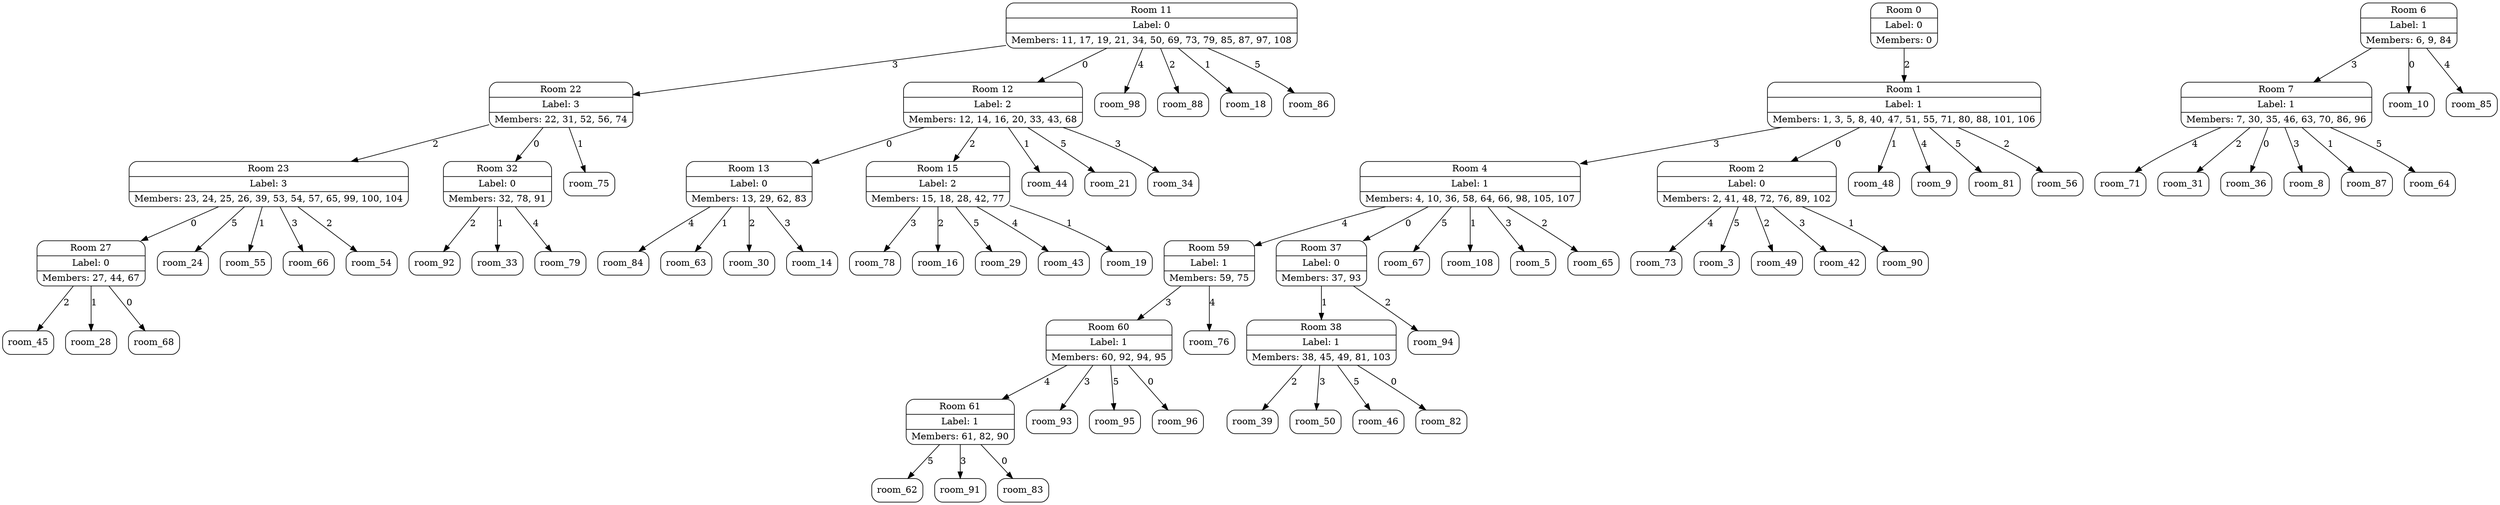 digraph G {
  node [shape=Mrecord];
  room_22 [label="{Room 22|Label: 3|Members: 22, 31, 52, 56, 74}"];
  room_13 [label="{Room 13|Label: 0|Members: 13, 29, 62, 83}"];
  room_0 [label="{Room 0|Label: 0|Members: 0}"];
  room_7 [label="{Room 7|Label: 1|Members: 7, 30, 35, 46, 63, 70, 86, 96}"];
  room_61 [label="{Room 61|Label: 1|Members: 61, 82, 90}"];
  room_1 [label="{Room 1|Label: 1|Members: 1, 3, 5, 8, 40, 47, 51, 55, 71, 80, 88, 101, 106}"];
  room_27 [label="{Room 27|Label: 0|Members: 27, 44, 67}"];
  room_15 [label="{Room 15|Label: 2|Members: 15, 18, 28, 42, 77}"];
  room_23 [label="{Room 23|Label: 3|Members: 23, 24, 25, 26, 39, 53, 54, 57, 65, 99, 100, 104}"];
  room_6 [label="{Room 6|Label: 1|Members: 6, 9, 84}"];
  room_4 [label="{Room 4|Label: 1|Members: 4, 10, 36, 58, 64, 66, 98, 105, 107}"];
  room_38 [label="{Room 38|Label: 1|Members: 38, 45, 49, 81, 103}"];
  room_59 [label="{Room 59|Label: 1|Members: 59, 75}"];
  room_37 [label="{Room 37|Label: 0|Members: 37, 93}"];
  room_2 [label="{Room 2|Label: 0|Members: 2, 41, 48, 72, 76, 89, 102}"];
  room_32 [label="{Room 32|Label: 0|Members: 32, 78, 91}"];
  room_60 [label="{Room 60|Label: 1|Members: 60, 92, 94, 95}"];
  room_11 [label="{Room 11|Label: 0|Members: 11, 17, 19, 21, 34, 50, 69, 73, 79, 85, 87, 97, 108}"];
  room_12 [label="{Room 12|Label: 2|Members: 12, 14, 16, 20, 33, 43, 68}"];
  room_22 -> room_23 [label="2"];
  room_22 -> room_75 [label="1"];
  room_22 -> room_32 [label="0"];
  room_13 -> room_84 [label="4"];
  room_13 -> room_63 [label="1"];
  room_13 -> room_30 [label="2"];
  room_13 -> room_14 [label="3"];
  room_0 -> room_1 [label="2"];
  room_7 -> room_71 [label="4"];
  room_7 -> room_31 [label="2"];
  room_7 -> room_36 [label="0"];
  room_7 -> room_8 [label="3"];
  room_7 -> room_87 [label="1"];
  room_7 -> room_64 [label="5"];
  room_61 -> room_62 [label="5"];
  room_61 -> room_91 [label="3"];
  room_61 -> room_83 [label="0"];
  room_1 -> room_48 [label="1"];
  room_1 -> room_2 [label="0"];
  room_1 -> room_9 [label="4"];
  room_1 -> room_4 [label="3"];
  room_1 -> room_81 [label="5"];
  room_1 -> room_56 [label="2"];
  room_27 -> room_45 [label="2"];
  room_27 -> room_28 [label="1"];
  room_27 -> room_68 [label="0"];
  room_15 -> room_78 [label="3"];
  room_15 -> room_16 [label="2"];
  room_15 -> room_29 [label="5"];
  room_15 -> room_43 [label="4"];
  room_15 -> room_19 [label="1"];
  room_23 -> room_24 [label="5"];
  room_23 -> room_55 [label="1"];
  room_23 -> room_66 [label="3"];
  room_23 -> room_27 [label="0"];
  room_23 -> room_54 [label="2"];
  room_6 -> room_7 [label="3"];
  room_6 -> room_10 [label="0"];
  room_6 -> room_85 [label="4"];
  room_4 -> room_67 [label="5"];
  room_4 -> room_108 [label="1"];
  room_4 -> room_59 [label="4"];
  room_4 -> room_5 [label="3"];
  room_4 -> room_37 [label="0"];
  room_4 -> room_65 [label="2"];
  room_38 -> room_39 [label="2"];
  room_38 -> room_50 [label="3"];
  room_38 -> room_46 [label="5"];
  room_38 -> room_82 [label="0"];
  room_59 -> room_60 [label="3"];
  room_59 -> room_76 [label="4"];
  room_37 -> room_94 [label="2"];
  room_37 -> room_38 [label="1"];
  room_2 -> room_73 [label="4"];
  room_2 -> room_3 [label="5"];
  room_2 -> room_49 [label="2"];
  room_2 -> room_42 [label="3"];
  room_2 -> room_90 [label="1"];
  room_32 -> room_92 [label="2"];
  room_32 -> room_33 [label="1"];
  room_32 -> room_79 [label="4"];
  room_60 -> room_93 [label="3"];
  room_60 -> room_95 [label="5"];
  room_60 -> room_96 [label="0"];
  room_60 -> room_61 [label="4"];
  room_11 -> room_98 [label="4"];
  room_11 -> room_12 [label="0"];
  room_11 -> room_88 [label="2"];
  room_11 -> room_22 [label="3"];
  room_11 -> room_18 [label="1"];
  room_11 -> room_86 [label="5"];
  room_12 -> room_44 [label="1"];
  room_12 -> room_21 [label="5"];
  room_12 -> room_13 [label="0"];
  room_12 -> room_34 [label="3"];
  room_12 -> room_15 [label="2"];
}
